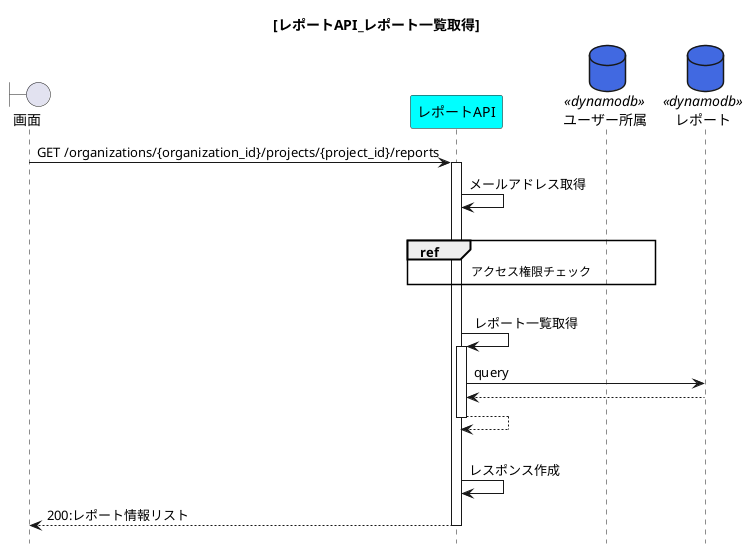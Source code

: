 @startuml{API_レポート_レポート一覧取得.png}
title [レポートAPI_レポート一覧取得]
hide footbox

boundary 画面 as view
participant レポートAPI as api_reports #cyan
'database ユーザープール as user_pools <<cognito>> #purple
database ユーザー所属 as table_affiliation <<dynamodb>> #royalblue
database レポート as table_reports <<dynamodb>> #royalblue

view -> api_reports :GET /organizations/{organization_id}/projects/{project_id}/reports
activate api_reports
    api_reports -> api_reports :メールアドレス取得
    |||
    ref over api_reports, table_affiliation :アクセス権限チェック
    |||
    api_reports -> api_reports :レポート一覧取得
    activate api_reports
        api_reports -> table_reports :query
        table_reports --> api_reports
        api_reports --> api_reports
    deactivate api_reports
    |||
    api_reports -> api_reports :レスポンス作成
    api_reports --> view :200:レポート情報リスト
deactivate api_reports


@enduml
